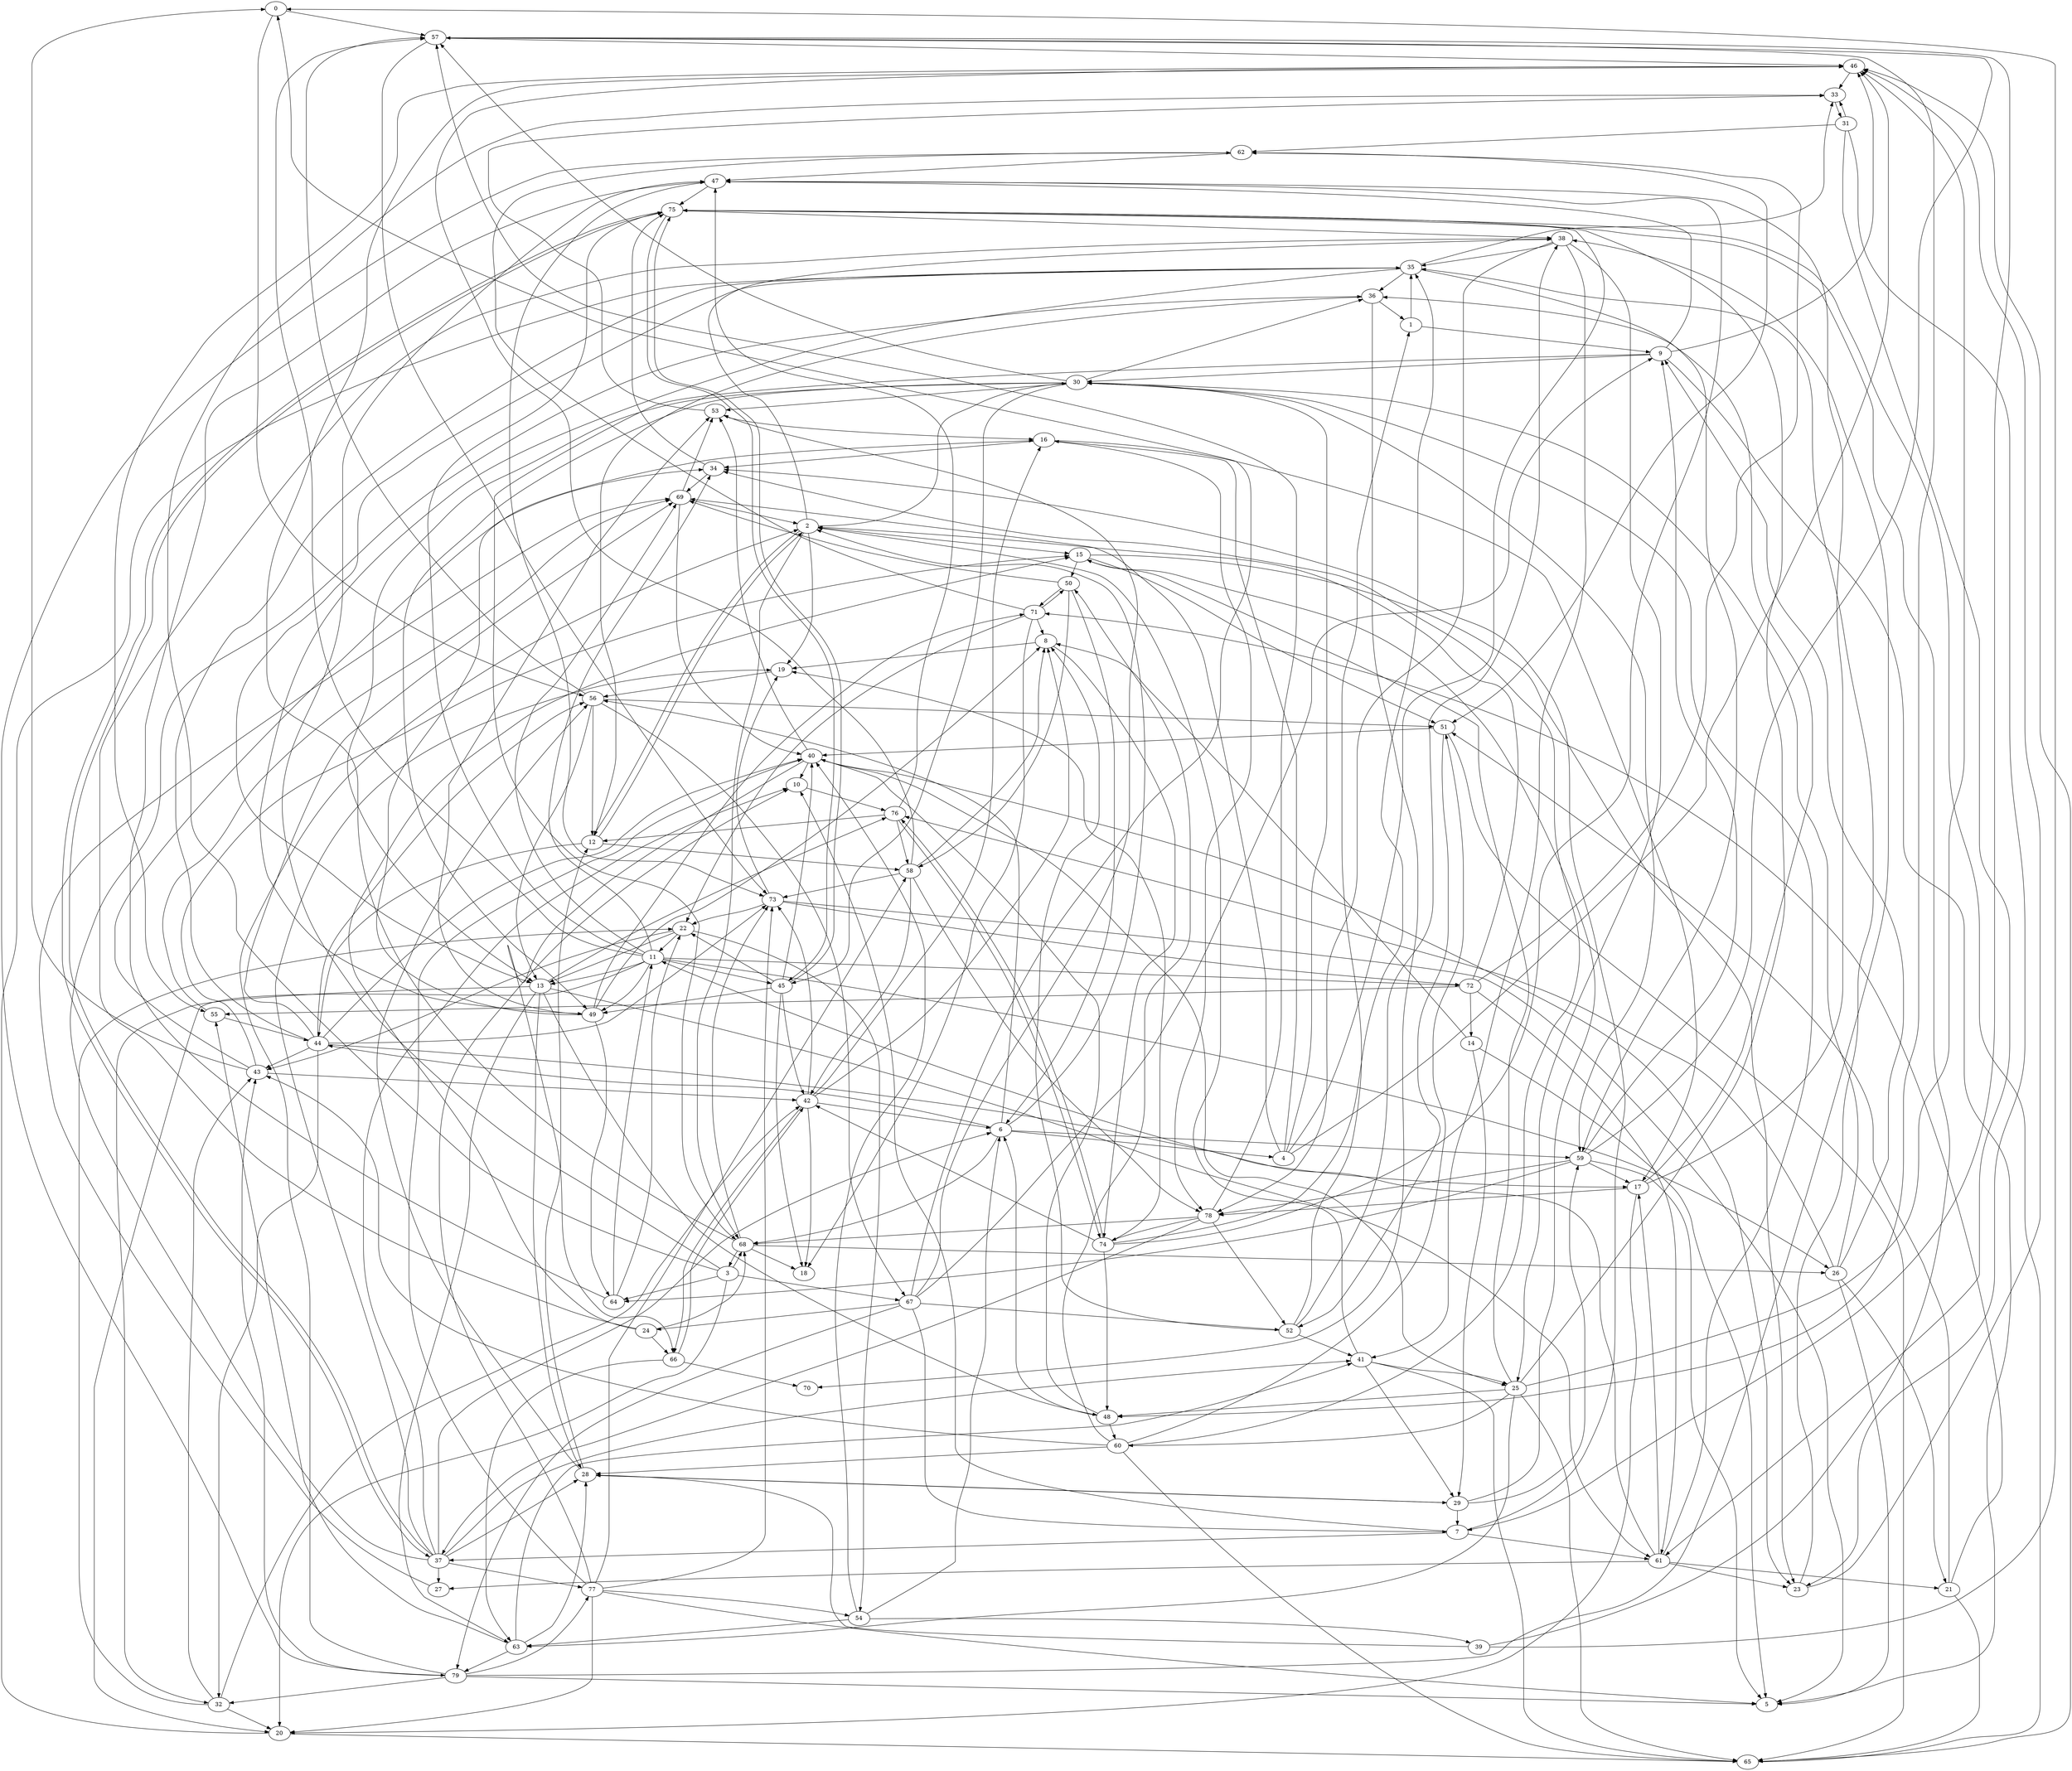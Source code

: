digraph G {
0 -> 57;
0 -> 56;
1 -> 35;
1 -> 9;
2 -> 15;
2 -> 12;
2 -> 30;
2 -> 19;
2 -> 38;
2 -> 68;
3 -> 64;
3 -> 47;
3 -> 33;
3 -> 20;
3 -> 67;
3 -> 68;
4 -> 75;
4 -> 16;
4 -> 30;
4 -> 69;
4 -> 46;
6 -> 56;
6 -> 68;
6 -> 59;
6 -> 2;
6 -> 44;
6 -> 4;
7 -> 10;
7 -> 34;
7 -> 37;
7 -> 61;
8 -> 19;
8 -> 74;
9 -> 68;
9 -> 46;
9 -> 30;
9 -> 5;
9 -> 47;
10 -> 76;
11 -> 45;
11 -> 69;
11 -> 49;
11 -> 34;
11 -> 13;
11 -> 26;
11 -> 57;
11 -> 75;
11 -> 72;
11 -> 20;
12 -> 2;
12 -> 44;
12 -> 58;
13 -> 76;
13 -> 63;
13 -> 48;
13 -> 32;
13 -> 61;
13 -> 28;
14 -> 5;
14 -> 8;
14 -> 29;
15 -> 23;
15 -> 50;
15 -> 51;
16 -> 34;
16 -> 78;
16 -> 17;
17 -> 47;
17 -> 78;
17 -> 20;
17 -> 36;
19 -> 56;
20 -> 65;
20 -> 35;
21 -> 71;
21 -> 65;
21 -> 51;
22 -> 11;
22 -> 43;
22 -> 13;
22 -> 54;
23 -> 46;
23 -> 35;
24 -> 68;
24 -> 38;
24 -> 15;
24 -> 66;
25 -> 65;
25 -> 48;
25 -> 60;
25 -> 15;
25 -> 75;
25 -> 63;
25 -> 46;
26 -> 76;
26 -> 21;
26 -> 5;
26 -> 9;
26 -> 30;
27 -> 69;
28 -> 12;
28 -> 29;
28 -> 56;
29 -> 59;
29 -> 28;
29 -> 7;
29 -> 15;
30 -> 53;
30 -> 45;
30 -> 36;
30 -> 13;
30 -> 49;
30 -> 57;
30 -> 59;
31 -> 62;
31 -> 61;
31 -> 23;
31 -> 33;
32 -> 42;
32 -> 22;
32 -> 43;
32 -> 20;
33 -> 31;
34 -> 69;
34 -> 75;
35 -> 33;
35 -> 36;
35 -> 13;
35 -> 49;
35 -> 59;
36 -> 1;
36 -> 12;
36 -> 70;
37 -> 41;
37 -> 19;
37 -> 10;
37 -> 6;
37 -> 27;
37 -> 28;
37 -> 75;
37 -> 77;
37 -> 36;
38 -> 25;
38 -> 78;
38 -> 41;
38 -> 35;
39 -> 28;
39 -> 0;
39 -> 75;
40 -> 25;
40 -> 23;
40 -> 53;
40 -> 66;
40 -> 10;
41 -> 65;
41 -> 25;
41 -> 29;
41 -> 2;
42 -> 18;
42 -> 73;
42 -> 16;
42 -> 6;
42 -> 66;
42 -> 8;
43 -> 0;
43 -> 42;
43 -> 15;
43 -> 34;
44 -> 69;
44 -> 73;
44 -> 35;
44 -> 43;
44 -> 40;
44 -> 32;
44 -> 56;
44 -> 17;
45 -> 40;
45 -> 75;
45 -> 18;
45 -> 42;
45 -> 49;
45 -> 22;
46 -> 33;
46 -> 55;
47 -> 75;
47 -> 73;
48 -> 6;
48 -> 60;
48 -> 40;
49 -> 8;
49 -> 16;
49 -> 53;
49 -> 71;
49 -> 64;
50 -> 71;
50 -> 58;
50 -> 6;
50 -> 69;
51 -> 65;
51 -> 52;
51 -> 40;
52 -> 41;
52 -> 38;
52 -> 1;
52 -> 8;
53 -> 16;
53 -> 33;
54 -> 40;
54 -> 6;
54 -> 63;
54 -> 39;
55 -> 44;
55 -> 69;
56 -> 12;
56 -> 67;
56 -> 57;
56 -> 51;
56 -> 13;
57 -> 46;
57 -> 7;
57 -> 48;
57 -> 73;
58 -> 42;
58 -> 73;
58 -> 8;
58 -> 78;
58 -> 46;
59 -> 64;
59 -> 9;
59 -> 78;
59 -> 17;
59 -> 5;
59 -> 57;
60 -> 65;
60 -> 34;
60 -> 50;
60 -> 51;
60 -> 28;
60 -> 43;
61 -> 11;
61 -> 23;
61 -> 21;
61 -> 27;
61 -> 17;
61 -> 30;
62 -> 79;
62 -> 51;
62 -> 47;
63 -> 55;
63 -> 28;
63 -> 79;
63 -> 41;
64 -> 47;
64 -> 11;
64 -> 22;
65 -> 46;
65 -> 75;
66 -> 63;
66 -> 70;
66 -> 42;
67 -> 52;
67 -> 7;
67 -> 79;
67 -> 24;
67 -> 0;
67 -> 53;
67 -> 9;
68 -> 26;
68 -> 3;
68 -> 18;
68 -> 46;
68 -> 73;
69 -> 40;
69 -> 53;
69 -> 2;
71 -> 18;
71 -> 50;
71 -> 62;
71 -> 8;
71 -> 22;
72 -> 14;
72 -> 62;
72 -> 61;
72 -> 55;
72 -> 2;
73 -> 72;
73 -> 22;
73 -> 19;
73 -> 5;
74 -> 76;
74 -> 47;
74 -> 48;
74 -> 19;
74 -> 35;
74 -> 42;
75 -> 37;
75 -> 38;
75 -> 45;
76 -> 12;
76 -> 47;
76 -> 58;
76 -> 74;
77 -> 20;
77 -> 58;
77 -> 5;
77 -> 54;
77 -> 40;
77 -> 10;
77 -> 73;
78 -> 52;
78 -> 57;
78 -> 74;
78 -> 37;
78 -> 68;
79 -> 38;
79 -> 32;
79 -> 43;
79 -> 5;
79 -> 2;
79 -> 77;
}